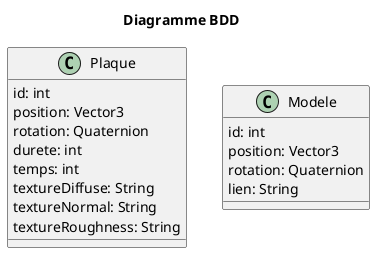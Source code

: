 @startuml BDD_diag
title Diagramme BDD

class Plaque {
    id: int
    position: Vector3
    rotation: Quaternion
    durete: int
    temps: int
    textureDiffuse: String
    textureNormal: String
    textureRoughness: String
}

class Modele {
    id: int
    position: Vector3
    rotation: Quaternion
    lien: String
}

@enduml